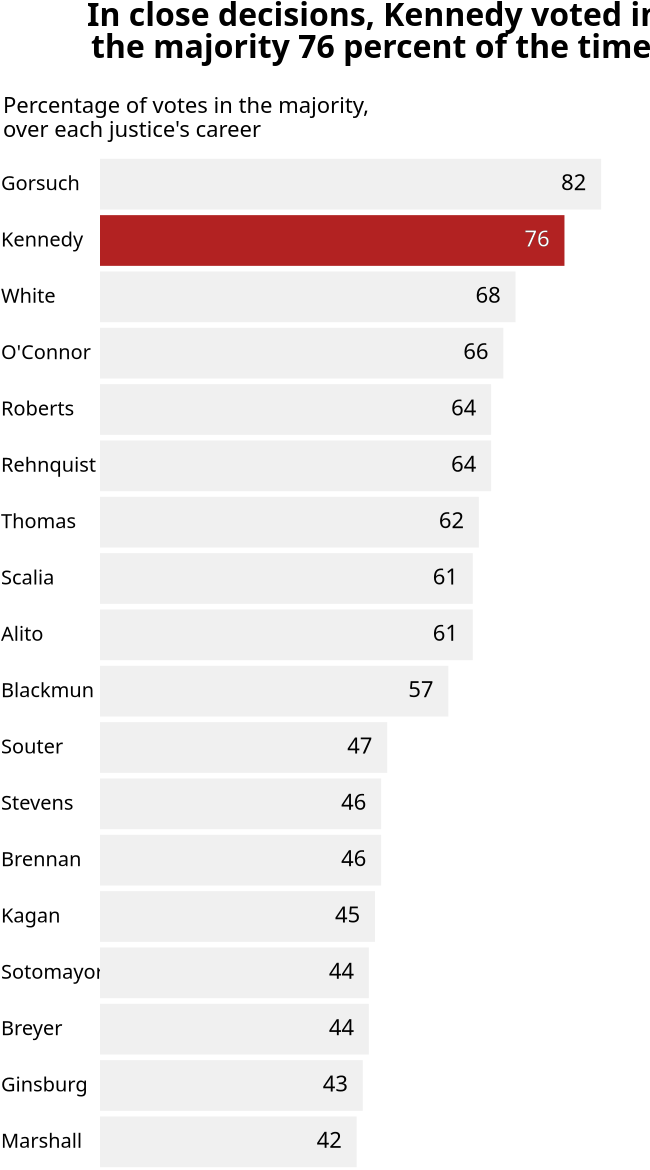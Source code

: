 {"$schema":"https://vega.github.io/schema/vega-lite/v3.json","width":325,"height":585,"padding":0,"autosize":"fit","view":{"stroke":null},"datasets":{"values":[{"justice":"Gorsuch","percentage":82,"_index_":0},{"justice":"Kennedy","percentage":76,"_index_":1},{"justice":"White","percentage":68,"_index_":2},{"justice":"O'Connor","percentage":66,"_index_":3},{"justice":"Roberts","percentage":64,"_index_":4},{"justice":"Rehnquist","percentage":64,"_index_":5},{"justice":"Thomas","percentage":62,"_index_":6},{"justice":"Scalia","percentage":61,"_index_":7},{"justice":"Alito","percentage":61,"_index_":8},{"justice":"Blackmun","percentage":57,"_index_":9},{"justice":"Souter","percentage":47,"_index_":10},{"justice":"Stevens","percentage":46,"_index_":11},{"justice":"Brennan","percentage":46,"_index_":12},{"justice":"Kagan","percentage":45,"_index_":13},{"justice":"Sotomayor","percentage":44,"_index_":14},{"justice":"Breyer","percentage":44,"_index_":15},{"justice":"Ginsburg","percentage":43,"_index_":16},{"justice":"Marshall","percentage":42,"_index_":17}]},"layer":[{"data":{"name":"values"},"encoding":{"y":{"field":"justice","type":"nominal","sort":"-percentage","axis":{"labelAlign":"left","labelPadding":50,"title":false,"ticks":false,"domain":false}},"x":{"field":"percentage","type":"quantitative","axis":{"grid":false,"labels":false,"title":false,"domain":false,"ticks":false}},"fill":{"value":"#f0f0f0"}},"layer":[{"mark":{"type":"bar"},"transform":[]},{"mark":{"type":"bar"},"transform":[{"filter":"((datum[\"_index_\"] != null) ? datum[\"_index_\"]==1: true)","_customized":true}],"encoding":{"fill":{"value":"firebrick"}}}]},{"data":{"name":"values"},"encoding":{"y":{"field":"justice","type":"nominal","sort":"-percentage","axis":{"labelAlign":"left","labelPadding":50,"title":false,"ticks":false,"domain":false}},"x":{"field":"percentage","type":"quantitative","axis":{"grid":false,"labels":false,"title":false,"domain":false,"ticks":false}},"text":{"field":"percentage","type":"quantitative"}},"layer":[{"mark":{"type":"text","align":"right","dx":-7,"dy":0},"transform":[]},{"mark":{"type":"text","align":"right","dx":-7,"dy":0},"transform":[{"filter":"((datum[\"_index_\"] != null) ? datum[\"_index_\"]==1: true)","_customized":true}],"encoding":{"fill":{"value":"white"}}}]},{"data":{"name":"_data_5_split","values":[{"name":"default","text":"In close decisions, Kennedy voted in the majority 76 percent of the time.","_text":"In close decisions, Kennedy voted in","_line":0,"_index":0},{"name":"default","text":"In close decisions, Kennedy voted in the majority 76 percent of the time.","_text":"the majority 76 percent of the time.","_line":1,"_index":1}]},"encoding":{"text":{"field":"_text","type":"nominal"},"y":{"value":0}},"layer":[{"mark":{"type":"text","fontWeight":"bold","wrap":36,"fontSize":16,"dx":0,"dy":-70},"layer":[{"mark":{"type":"text","fontWeight":"bold","wrap":36,"fontSize":16,"dx":0,"dy":-70},"transform":[{"filter":"datum._line == 0 && datum._index == 0"}]},{"mark":{"type":"text","fontWeight":"bold","wrap":36,"fontSize":16,"dx":0,"dy":-54},"transform":[{"filter":"datum._line == 1 && datum._index == 1"}]}]}]},{"data":{"name":"_data_9_split","values":[{"name":"default","text":"Percentage of votes in the majority, over each justice's career","_text":"Percentage of votes in the majority,","_line":0,"_index":0},{"name":"default","text":"Percentage of votes in the majority, over each justice's career","_text":"over each justice's career","_line":1,"_index":1}]},"encoding":{"text":{"field":"_text","type":"nominal"}},"layer":[{"mark":{"type":"text","wrap":40,"align":"left","dx":-186,"dy":-278},"layer":[{"mark":{"type":"text","wrap":40,"align":"left","dx":-186,"dy":-278},"transform":[{"filter":"datum._line == 0 && datum._index == 0"}]},{"mark":{"type":"text","wrap":40,"align":"left","dx":-186,"dy":-266},"transform":[{"filter":"datum._line == 1 && datum._index == 1"}]}]}]},{"layer":[]}]}